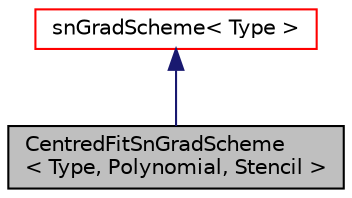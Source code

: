 digraph "CentredFitSnGradScheme&lt; Type, Polynomial, Stencil &gt;"
{
  bgcolor="transparent";
  edge [fontname="Helvetica",fontsize="10",labelfontname="Helvetica",labelfontsize="10"];
  node [fontname="Helvetica",fontsize="10",shape=record];
  Node1 [label="CentredFitSnGradScheme\l\< Type, Polynomial, Stencil \>",height=0.2,width=0.4,color="black", fillcolor="grey75", style="filled", fontcolor="black"];
  Node2 -> Node1 [dir="back",color="midnightblue",fontsize="10",style="solid",fontname="Helvetica"];
  Node2 [label="snGradScheme\< Type \>",height=0.2,width=0.4,color="red",URL="$a02441.html",tooltip="Abstract base class for snGrad schemes. "];
}
